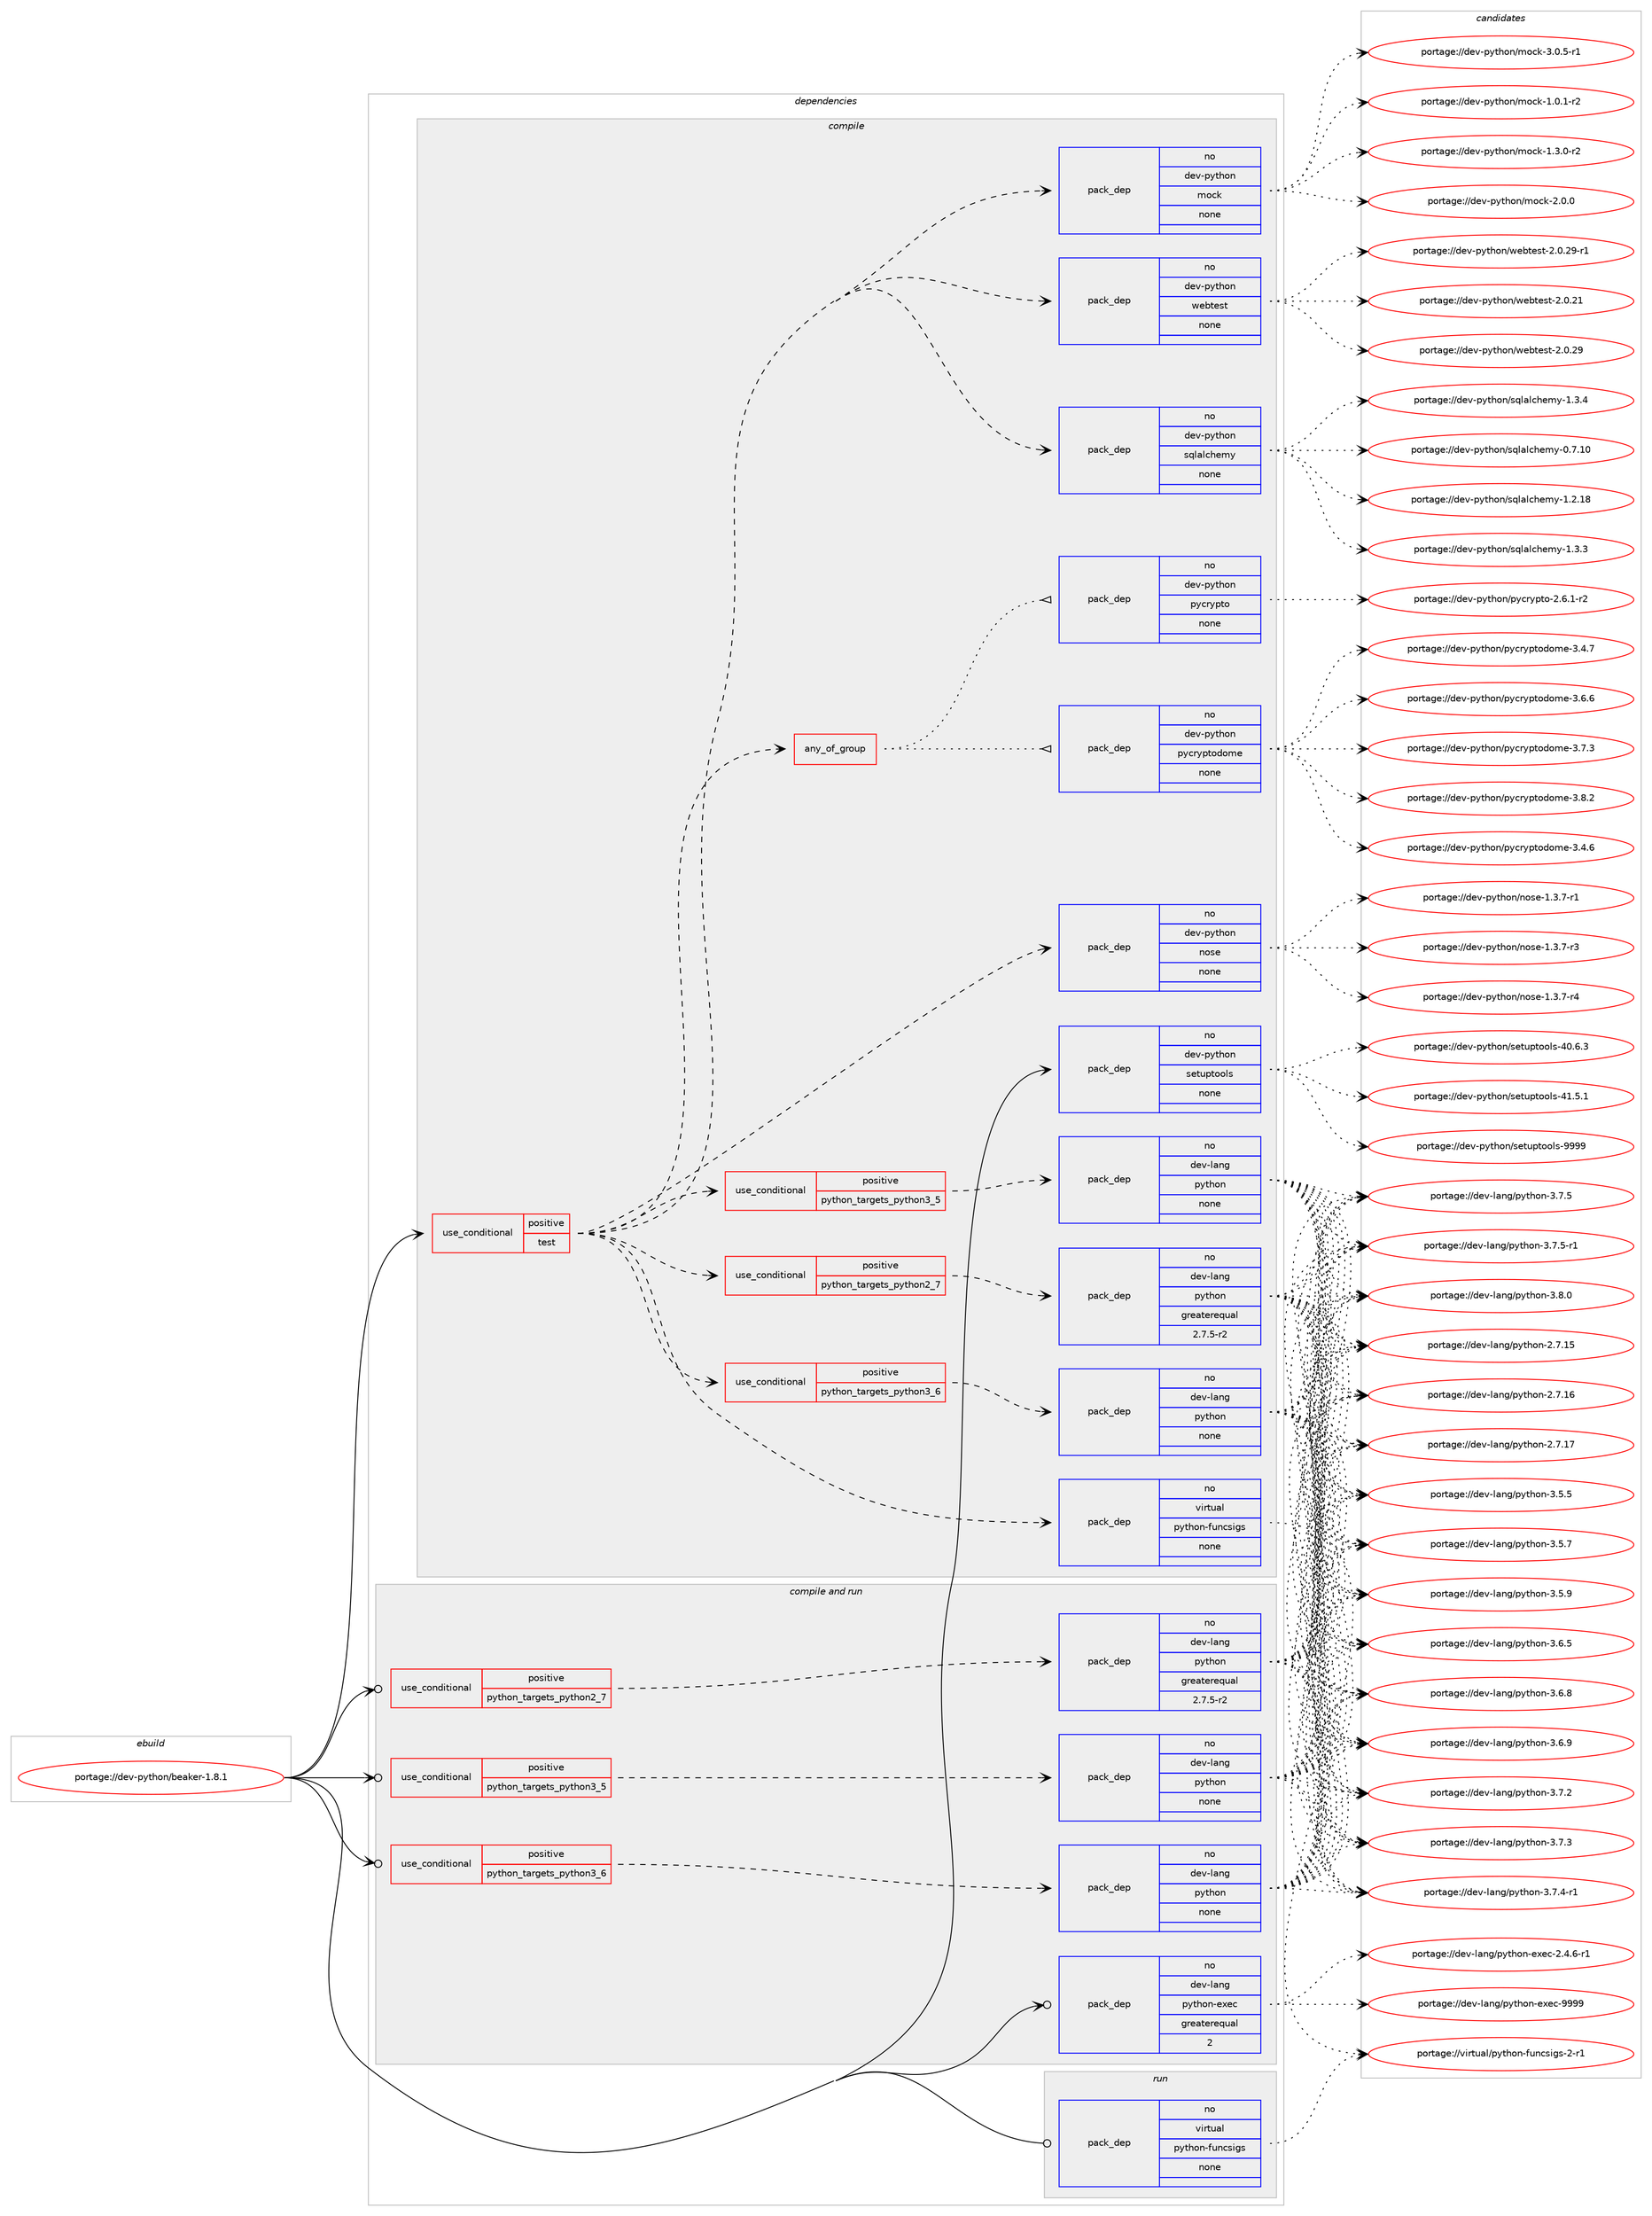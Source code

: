 digraph prolog {

# *************
# Graph options
# *************

newrank=true;
concentrate=true;
compound=true;
graph [rankdir=LR,fontname=Helvetica,fontsize=10,ranksep=1.5];#, ranksep=2.5, nodesep=0.2];
edge  [arrowhead=vee];
node  [fontname=Helvetica,fontsize=10];

# **********
# The ebuild
# **********

subgraph cluster_leftcol {
color=gray;
rank=same;
label=<<i>ebuild</i>>;
id [label="portage://dev-python/beaker-1.8.1", color=red, width=4, href="../dev-python/beaker-1.8.1.svg"];
}

# ****************
# The dependencies
# ****************

subgraph cluster_midcol {
color=gray;
label=<<i>dependencies</i>>;
subgraph cluster_compile {
fillcolor="#eeeeee";
style=filled;
label=<<i>compile</i>>;
subgraph cond26122 {
dependency131548 [label=<<TABLE BORDER="0" CELLBORDER="1" CELLSPACING="0" CELLPADDING="4"><TR><TD ROWSPAN="3" CELLPADDING="10">use_conditional</TD></TR><TR><TD>positive</TD></TR><TR><TD>test</TD></TR></TABLE>>, shape=none, color=red];
subgraph pack102123 {
dependency131549 [label=<<TABLE BORDER="0" CELLBORDER="1" CELLSPACING="0" CELLPADDING="4" WIDTH="220"><TR><TD ROWSPAN="6" CELLPADDING="30">pack_dep</TD></TR><TR><TD WIDTH="110">no</TD></TR><TR><TD>virtual</TD></TR><TR><TD>python-funcsigs</TD></TR><TR><TD>none</TD></TR><TR><TD></TD></TR></TABLE>>, shape=none, color=blue];
}
dependency131548:e -> dependency131549:w [weight=20,style="dashed",arrowhead="vee"];
subgraph cond26123 {
dependency131550 [label=<<TABLE BORDER="0" CELLBORDER="1" CELLSPACING="0" CELLPADDING="4"><TR><TD ROWSPAN="3" CELLPADDING="10">use_conditional</TD></TR><TR><TD>positive</TD></TR><TR><TD>python_targets_python2_7</TD></TR></TABLE>>, shape=none, color=red];
subgraph pack102124 {
dependency131551 [label=<<TABLE BORDER="0" CELLBORDER="1" CELLSPACING="0" CELLPADDING="4" WIDTH="220"><TR><TD ROWSPAN="6" CELLPADDING="30">pack_dep</TD></TR><TR><TD WIDTH="110">no</TD></TR><TR><TD>dev-lang</TD></TR><TR><TD>python</TD></TR><TR><TD>greaterequal</TD></TR><TR><TD>2.7.5-r2</TD></TR></TABLE>>, shape=none, color=blue];
}
dependency131550:e -> dependency131551:w [weight=20,style="dashed",arrowhead="vee"];
}
dependency131548:e -> dependency131550:w [weight=20,style="dashed",arrowhead="vee"];
subgraph cond26124 {
dependency131552 [label=<<TABLE BORDER="0" CELLBORDER="1" CELLSPACING="0" CELLPADDING="4"><TR><TD ROWSPAN="3" CELLPADDING="10">use_conditional</TD></TR><TR><TD>positive</TD></TR><TR><TD>python_targets_python3_5</TD></TR></TABLE>>, shape=none, color=red];
subgraph pack102125 {
dependency131553 [label=<<TABLE BORDER="0" CELLBORDER="1" CELLSPACING="0" CELLPADDING="4" WIDTH="220"><TR><TD ROWSPAN="6" CELLPADDING="30">pack_dep</TD></TR><TR><TD WIDTH="110">no</TD></TR><TR><TD>dev-lang</TD></TR><TR><TD>python</TD></TR><TR><TD>none</TD></TR><TR><TD></TD></TR></TABLE>>, shape=none, color=blue];
}
dependency131552:e -> dependency131553:w [weight=20,style="dashed",arrowhead="vee"];
}
dependency131548:e -> dependency131552:w [weight=20,style="dashed",arrowhead="vee"];
subgraph cond26125 {
dependency131554 [label=<<TABLE BORDER="0" CELLBORDER="1" CELLSPACING="0" CELLPADDING="4"><TR><TD ROWSPAN="3" CELLPADDING="10">use_conditional</TD></TR><TR><TD>positive</TD></TR><TR><TD>python_targets_python3_6</TD></TR></TABLE>>, shape=none, color=red];
subgraph pack102126 {
dependency131555 [label=<<TABLE BORDER="0" CELLBORDER="1" CELLSPACING="0" CELLPADDING="4" WIDTH="220"><TR><TD ROWSPAN="6" CELLPADDING="30">pack_dep</TD></TR><TR><TD WIDTH="110">no</TD></TR><TR><TD>dev-lang</TD></TR><TR><TD>python</TD></TR><TR><TD>none</TD></TR><TR><TD></TD></TR></TABLE>>, shape=none, color=blue];
}
dependency131554:e -> dependency131555:w [weight=20,style="dashed",arrowhead="vee"];
}
dependency131548:e -> dependency131554:w [weight=20,style="dashed",arrowhead="vee"];
subgraph pack102127 {
dependency131556 [label=<<TABLE BORDER="0" CELLBORDER="1" CELLSPACING="0" CELLPADDING="4" WIDTH="220"><TR><TD ROWSPAN="6" CELLPADDING="30">pack_dep</TD></TR><TR><TD WIDTH="110">no</TD></TR><TR><TD>dev-python</TD></TR><TR><TD>mock</TD></TR><TR><TD>none</TD></TR><TR><TD></TD></TR></TABLE>>, shape=none, color=blue];
}
dependency131548:e -> dependency131556:w [weight=20,style="dashed",arrowhead="vee"];
subgraph pack102128 {
dependency131557 [label=<<TABLE BORDER="0" CELLBORDER="1" CELLSPACING="0" CELLPADDING="4" WIDTH="220"><TR><TD ROWSPAN="6" CELLPADDING="30">pack_dep</TD></TR><TR><TD WIDTH="110">no</TD></TR><TR><TD>dev-python</TD></TR><TR><TD>nose</TD></TR><TR><TD>none</TD></TR><TR><TD></TD></TR></TABLE>>, shape=none, color=blue];
}
dependency131548:e -> dependency131557:w [weight=20,style="dashed",arrowhead="vee"];
subgraph any3238 {
dependency131558 [label=<<TABLE BORDER="0" CELLBORDER="1" CELLSPACING="0" CELLPADDING="4"><TR><TD CELLPADDING="10">any_of_group</TD></TR></TABLE>>, shape=none, color=red];subgraph pack102129 {
dependency131559 [label=<<TABLE BORDER="0" CELLBORDER="1" CELLSPACING="0" CELLPADDING="4" WIDTH="220"><TR><TD ROWSPAN="6" CELLPADDING="30">pack_dep</TD></TR><TR><TD WIDTH="110">no</TD></TR><TR><TD>dev-python</TD></TR><TR><TD>pycryptodome</TD></TR><TR><TD>none</TD></TR><TR><TD></TD></TR></TABLE>>, shape=none, color=blue];
}
dependency131558:e -> dependency131559:w [weight=20,style="dotted",arrowhead="oinv"];
subgraph pack102130 {
dependency131560 [label=<<TABLE BORDER="0" CELLBORDER="1" CELLSPACING="0" CELLPADDING="4" WIDTH="220"><TR><TD ROWSPAN="6" CELLPADDING="30">pack_dep</TD></TR><TR><TD WIDTH="110">no</TD></TR><TR><TD>dev-python</TD></TR><TR><TD>pycrypto</TD></TR><TR><TD>none</TD></TR><TR><TD></TD></TR></TABLE>>, shape=none, color=blue];
}
dependency131558:e -> dependency131560:w [weight=20,style="dotted",arrowhead="oinv"];
}
dependency131548:e -> dependency131558:w [weight=20,style="dashed",arrowhead="vee"];
subgraph pack102131 {
dependency131561 [label=<<TABLE BORDER="0" CELLBORDER="1" CELLSPACING="0" CELLPADDING="4" WIDTH="220"><TR><TD ROWSPAN="6" CELLPADDING="30">pack_dep</TD></TR><TR><TD WIDTH="110">no</TD></TR><TR><TD>dev-python</TD></TR><TR><TD>sqlalchemy</TD></TR><TR><TD>none</TD></TR><TR><TD></TD></TR></TABLE>>, shape=none, color=blue];
}
dependency131548:e -> dependency131561:w [weight=20,style="dashed",arrowhead="vee"];
subgraph pack102132 {
dependency131562 [label=<<TABLE BORDER="0" CELLBORDER="1" CELLSPACING="0" CELLPADDING="4" WIDTH="220"><TR><TD ROWSPAN="6" CELLPADDING="30">pack_dep</TD></TR><TR><TD WIDTH="110">no</TD></TR><TR><TD>dev-python</TD></TR><TR><TD>webtest</TD></TR><TR><TD>none</TD></TR><TR><TD></TD></TR></TABLE>>, shape=none, color=blue];
}
dependency131548:e -> dependency131562:w [weight=20,style="dashed",arrowhead="vee"];
}
id:e -> dependency131548:w [weight=20,style="solid",arrowhead="vee"];
subgraph pack102133 {
dependency131563 [label=<<TABLE BORDER="0" CELLBORDER="1" CELLSPACING="0" CELLPADDING="4" WIDTH="220"><TR><TD ROWSPAN="6" CELLPADDING="30">pack_dep</TD></TR><TR><TD WIDTH="110">no</TD></TR><TR><TD>dev-python</TD></TR><TR><TD>setuptools</TD></TR><TR><TD>none</TD></TR><TR><TD></TD></TR></TABLE>>, shape=none, color=blue];
}
id:e -> dependency131563:w [weight=20,style="solid",arrowhead="vee"];
}
subgraph cluster_compileandrun {
fillcolor="#eeeeee";
style=filled;
label=<<i>compile and run</i>>;
subgraph cond26126 {
dependency131564 [label=<<TABLE BORDER="0" CELLBORDER="1" CELLSPACING="0" CELLPADDING="4"><TR><TD ROWSPAN="3" CELLPADDING="10">use_conditional</TD></TR><TR><TD>positive</TD></TR><TR><TD>python_targets_python2_7</TD></TR></TABLE>>, shape=none, color=red];
subgraph pack102134 {
dependency131565 [label=<<TABLE BORDER="0" CELLBORDER="1" CELLSPACING="0" CELLPADDING="4" WIDTH="220"><TR><TD ROWSPAN="6" CELLPADDING="30">pack_dep</TD></TR><TR><TD WIDTH="110">no</TD></TR><TR><TD>dev-lang</TD></TR><TR><TD>python</TD></TR><TR><TD>greaterequal</TD></TR><TR><TD>2.7.5-r2</TD></TR></TABLE>>, shape=none, color=blue];
}
dependency131564:e -> dependency131565:w [weight=20,style="dashed",arrowhead="vee"];
}
id:e -> dependency131564:w [weight=20,style="solid",arrowhead="odotvee"];
subgraph cond26127 {
dependency131566 [label=<<TABLE BORDER="0" CELLBORDER="1" CELLSPACING="0" CELLPADDING="4"><TR><TD ROWSPAN="3" CELLPADDING="10">use_conditional</TD></TR><TR><TD>positive</TD></TR><TR><TD>python_targets_python3_5</TD></TR></TABLE>>, shape=none, color=red];
subgraph pack102135 {
dependency131567 [label=<<TABLE BORDER="0" CELLBORDER="1" CELLSPACING="0" CELLPADDING="4" WIDTH="220"><TR><TD ROWSPAN="6" CELLPADDING="30">pack_dep</TD></TR><TR><TD WIDTH="110">no</TD></TR><TR><TD>dev-lang</TD></TR><TR><TD>python</TD></TR><TR><TD>none</TD></TR><TR><TD></TD></TR></TABLE>>, shape=none, color=blue];
}
dependency131566:e -> dependency131567:w [weight=20,style="dashed",arrowhead="vee"];
}
id:e -> dependency131566:w [weight=20,style="solid",arrowhead="odotvee"];
subgraph cond26128 {
dependency131568 [label=<<TABLE BORDER="0" CELLBORDER="1" CELLSPACING="0" CELLPADDING="4"><TR><TD ROWSPAN="3" CELLPADDING="10">use_conditional</TD></TR><TR><TD>positive</TD></TR><TR><TD>python_targets_python3_6</TD></TR></TABLE>>, shape=none, color=red];
subgraph pack102136 {
dependency131569 [label=<<TABLE BORDER="0" CELLBORDER="1" CELLSPACING="0" CELLPADDING="4" WIDTH="220"><TR><TD ROWSPAN="6" CELLPADDING="30">pack_dep</TD></TR><TR><TD WIDTH="110">no</TD></TR><TR><TD>dev-lang</TD></TR><TR><TD>python</TD></TR><TR><TD>none</TD></TR><TR><TD></TD></TR></TABLE>>, shape=none, color=blue];
}
dependency131568:e -> dependency131569:w [weight=20,style="dashed",arrowhead="vee"];
}
id:e -> dependency131568:w [weight=20,style="solid",arrowhead="odotvee"];
subgraph pack102137 {
dependency131570 [label=<<TABLE BORDER="0" CELLBORDER="1" CELLSPACING="0" CELLPADDING="4" WIDTH="220"><TR><TD ROWSPAN="6" CELLPADDING="30">pack_dep</TD></TR><TR><TD WIDTH="110">no</TD></TR><TR><TD>dev-lang</TD></TR><TR><TD>python-exec</TD></TR><TR><TD>greaterequal</TD></TR><TR><TD>2</TD></TR></TABLE>>, shape=none, color=blue];
}
id:e -> dependency131570:w [weight=20,style="solid",arrowhead="odotvee"];
}
subgraph cluster_run {
fillcolor="#eeeeee";
style=filled;
label=<<i>run</i>>;
subgraph pack102138 {
dependency131571 [label=<<TABLE BORDER="0" CELLBORDER="1" CELLSPACING="0" CELLPADDING="4" WIDTH="220"><TR><TD ROWSPAN="6" CELLPADDING="30">pack_dep</TD></TR><TR><TD WIDTH="110">no</TD></TR><TR><TD>virtual</TD></TR><TR><TD>python-funcsigs</TD></TR><TR><TD>none</TD></TR><TR><TD></TD></TR></TABLE>>, shape=none, color=blue];
}
id:e -> dependency131571:w [weight=20,style="solid",arrowhead="odot"];
}
}

# **************
# The candidates
# **************

subgraph cluster_choices {
rank=same;
color=gray;
label=<<i>candidates</i>>;

subgraph choice102123 {
color=black;
nodesep=1;
choiceportage1181051141161179710847112121116104111110451021171109911510510311545504511449 [label="portage://virtual/python-funcsigs-2-r1", color=red, width=4,href="../virtual/python-funcsigs-2-r1.svg"];
dependency131549:e -> choiceportage1181051141161179710847112121116104111110451021171109911510510311545504511449:w [style=dotted,weight="100"];
}
subgraph choice102124 {
color=black;
nodesep=1;
choiceportage10010111845108971101034711212111610411111045504655464953 [label="portage://dev-lang/python-2.7.15", color=red, width=4,href="../dev-lang/python-2.7.15.svg"];
choiceportage10010111845108971101034711212111610411111045504655464954 [label="portage://dev-lang/python-2.7.16", color=red, width=4,href="../dev-lang/python-2.7.16.svg"];
choiceportage10010111845108971101034711212111610411111045504655464955 [label="portage://dev-lang/python-2.7.17", color=red, width=4,href="../dev-lang/python-2.7.17.svg"];
choiceportage100101118451089711010347112121116104111110455146534653 [label="portage://dev-lang/python-3.5.5", color=red, width=4,href="../dev-lang/python-3.5.5.svg"];
choiceportage100101118451089711010347112121116104111110455146534655 [label="portage://dev-lang/python-3.5.7", color=red, width=4,href="../dev-lang/python-3.5.7.svg"];
choiceportage100101118451089711010347112121116104111110455146534657 [label="portage://dev-lang/python-3.5.9", color=red, width=4,href="../dev-lang/python-3.5.9.svg"];
choiceportage100101118451089711010347112121116104111110455146544653 [label="portage://dev-lang/python-3.6.5", color=red, width=4,href="../dev-lang/python-3.6.5.svg"];
choiceportage100101118451089711010347112121116104111110455146544656 [label="portage://dev-lang/python-3.6.8", color=red, width=4,href="../dev-lang/python-3.6.8.svg"];
choiceportage100101118451089711010347112121116104111110455146544657 [label="portage://dev-lang/python-3.6.9", color=red, width=4,href="../dev-lang/python-3.6.9.svg"];
choiceportage100101118451089711010347112121116104111110455146554650 [label="portage://dev-lang/python-3.7.2", color=red, width=4,href="../dev-lang/python-3.7.2.svg"];
choiceportage100101118451089711010347112121116104111110455146554651 [label="portage://dev-lang/python-3.7.3", color=red, width=4,href="../dev-lang/python-3.7.3.svg"];
choiceportage1001011184510897110103471121211161041111104551465546524511449 [label="portage://dev-lang/python-3.7.4-r1", color=red, width=4,href="../dev-lang/python-3.7.4-r1.svg"];
choiceportage100101118451089711010347112121116104111110455146554653 [label="portage://dev-lang/python-3.7.5", color=red, width=4,href="../dev-lang/python-3.7.5.svg"];
choiceportage1001011184510897110103471121211161041111104551465546534511449 [label="portage://dev-lang/python-3.7.5-r1", color=red, width=4,href="../dev-lang/python-3.7.5-r1.svg"];
choiceportage100101118451089711010347112121116104111110455146564648 [label="portage://dev-lang/python-3.8.0", color=red, width=4,href="../dev-lang/python-3.8.0.svg"];
dependency131551:e -> choiceportage10010111845108971101034711212111610411111045504655464953:w [style=dotted,weight="100"];
dependency131551:e -> choiceportage10010111845108971101034711212111610411111045504655464954:w [style=dotted,weight="100"];
dependency131551:e -> choiceportage10010111845108971101034711212111610411111045504655464955:w [style=dotted,weight="100"];
dependency131551:e -> choiceportage100101118451089711010347112121116104111110455146534653:w [style=dotted,weight="100"];
dependency131551:e -> choiceportage100101118451089711010347112121116104111110455146534655:w [style=dotted,weight="100"];
dependency131551:e -> choiceportage100101118451089711010347112121116104111110455146534657:w [style=dotted,weight="100"];
dependency131551:e -> choiceportage100101118451089711010347112121116104111110455146544653:w [style=dotted,weight="100"];
dependency131551:e -> choiceportage100101118451089711010347112121116104111110455146544656:w [style=dotted,weight="100"];
dependency131551:e -> choiceportage100101118451089711010347112121116104111110455146544657:w [style=dotted,weight="100"];
dependency131551:e -> choiceportage100101118451089711010347112121116104111110455146554650:w [style=dotted,weight="100"];
dependency131551:e -> choiceportage100101118451089711010347112121116104111110455146554651:w [style=dotted,weight="100"];
dependency131551:e -> choiceportage1001011184510897110103471121211161041111104551465546524511449:w [style=dotted,weight="100"];
dependency131551:e -> choiceportage100101118451089711010347112121116104111110455146554653:w [style=dotted,weight="100"];
dependency131551:e -> choiceportage1001011184510897110103471121211161041111104551465546534511449:w [style=dotted,weight="100"];
dependency131551:e -> choiceportage100101118451089711010347112121116104111110455146564648:w [style=dotted,weight="100"];
}
subgraph choice102125 {
color=black;
nodesep=1;
choiceportage10010111845108971101034711212111610411111045504655464953 [label="portage://dev-lang/python-2.7.15", color=red, width=4,href="../dev-lang/python-2.7.15.svg"];
choiceportage10010111845108971101034711212111610411111045504655464954 [label="portage://dev-lang/python-2.7.16", color=red, width=4,href="../dev-lang/python-2.7.16.svg"];
choiceportage10010111845108971101034711212111610411111045504655464955 [label="portage://dev-lang/python-2.7.17", color=red, width=4,href="../dev-lang/python-2.7.17.svg"];
choiceportage100101118451089711010347112121116104111110455146534653 [label="portage://dev-lang/python-3.5.5", color=red, width=4,href="../dev-lang/python-3.5.5.svg"];
choiceportage100101118451089711010347112121116104111110455146534655 [label="portage://dev-lang/python-3.5.7", color=red, width=4,href="../dev-lang/python-3.5.7.svg"];
choiceportage100101118451089711010347112121116104111110455146534657 [label="portage://dev-lang/python-3.5.9", color=red, width=4,href="../dev-lang/python-3.5.9.svg"];
choiceportage100101118451089711010347112121116104111110455146544653 [label="portage://dev-lang/python-3.6.5", color=red, width=4,href="../dev-lang/python-3.6.5.svg"];
choiceportage100101118451089711010347112121116104111110455146544656 [label="portage://dev-lang/python-3.6.8", color=red, width=4,href="../dev-lang/python-3.6.8.svg"];
choiceportage100101118451089711010347112121116104111110455146544657 [label="portage://dev-lang/python-3.6.9", color=red, width=4,href="../dev-lang/python-3.6.9.svg"];
choiceportage100101118451089711010347112121116104111110455146554650 [label="portage://dev-lang/python-3.7.2", color=red, width=4,href="../dev-lang/python-3.7.2.svg"];
choiceportage100101118451089711010347112121116104111110455146554651 [label="portage://dev-lang/python-3.7.3", color=red, width=4,href="../dev-lang/python-3.7.3.svg"];
choiceportage1001011184510897110103471121211161041111104551465546524511449 [label="portage://dev-lang/python-3.7.4-r1", color=red, width=4,href="../dev-lang/python-3.7.4-r1.svg"];
choiceportage100101118451089711010347112121116104111110455146554653 [label="portage://dev-lang/python-3.7.5", color=red, width=4,href="../dev-lang/python-3.7.5.svg"];
choiceportage1001011184510897110103471121211161041111104551465546534511449 [label="portage://dev-lang/python-3.7.5-r1", color=red, width=4,href="../dev-lang/python-3.7.5-r1.svg"];
choiceportage100101118451089711010347112121116104111110455146564648 [label="portage://dev-lang/python-3.8.0", color=red, width=4,href="../dev-lang/python-3.8.0.svg"];
dependency131553:e -> choiceportage10010111845108971101034711212111610411111045504655464953:w [style=dotted,weight="100"];
dependency131553:e -> choiceportage10010111845108971101034711212111610411111045504655464954:w [style=dotted,weight="100"];
dependency131553:e -> choiceportage10010111845108971101034711212111610411111045504655464955:w [style=dotted,weight="100"];
dependency131553:e -> choiceportage100101118451089711010347112121116104111110455146534653:w [style=dotted,weight="100"];
dependency131553:e -> choiceportage100101118451089711010347112121116104111110455146534655:w [style=dotted,weight="100"];
dependency131553:e -> choiceportage100101118451089711010347112121116104111110455146534657:w [style=dotted,weight="100"];
dependency131553:e -> choiceportage100101118451089711010347112121116104111110455146544653:w [style=dotted,weight="100"];
dependency131553:e -> choiceportage100101118451089711010347112121116104111110455146544656:w [style=dotted,weight="100"];
dependency131553:e -> choiceportage100101118451089711010347112121116104111110455146544657:w [style=dotted,weight="100"];
dependency131553:e -> choiceportage100101118451089711010347112121116104111110455146554650:w [style=dotted,weight="100"];
dependency131553:e -> choiceportage100101118451089711010347112121116104111110455146554651:w [style=dotted,weight="100"];
dependency131553:e -> choiceportage1001011184510897110103471121211161041111104551465546524511449:w [style=dotted,weight="100"];
dependency131553:e -> choiceportage100101118451089711010347112121116104111110455146554653:w [style=dotted,weight="100"];
dependency131553:e -> choiceportage1001011184510897110103471121211161041111104551465546534511449:w [style=dotted,weight="100"];
dependency131553:e -> choiceportage100101118451089711010347112121116104111110455146564648:w [style=dotted,weight="100"];
}
subgraph choice102126 {
color=black;
nodesep=1;
choiceportage10010111845108971101034711212111610411111045504655464953 [label="portage://dev-lang/python-2.7.15", color=red, width=4,href="../dev-lang/python-2.7.15.svg"];
choiceportage10010111845108971101034711212111610411111045504655464954 [label="portage://dev-lang/python-2.7.16", color=red, width=4,href="../dev-lang/python-2.7.16.svg"];
choiceportage10010111845108971101034711212111610411111045504655464955 [label="portage://dev-lang/python-2.7.17", color=red, width=4,href="../dev-lang/python-2.7.17.svg"];
choiceportage100101118451089711010347112121116104111110455146534653 [label="portage://dev-lang/python-3.5.5", color=red, width=4,href="../dev-lang/python-3.5.5.svg"];
choiceportage100101118451089711010347112121116104111110455146534655 [label="portage://dev-lang/python-3.5.7", color=red, width=4,href="../dev-lang/python-3.5.7.svg"];
choiceportage100101118451089711010347112121116104111110455146534657 [label="portage://dev-lang/python-3.5.9", color=red, width=4,href="../dev-lang/python-3.5.9.svg"];
choiceportage100101118451089711010347112121116104111110455146544653 [label="portage://dev-lang/python-3.6.5", color=red, width=4,href="../dev-lang/python-3.6.5.svg"];
choiceportage100101118451089711010347112121116104111110455146544656 [label="portage://dev-lang/python-3.6.8", color=red, width=4,href="../dev-lang/python-3.6.8.svg"];
choiceportage100101118451089711010347112121116104111110455146544657 [label="portage://dev-lang/python-3.6.9", color=red, width=4,href="../dev-lang/python-3.6.9.svg"];
choiceportage100101118451089711010347112121116104111110455146554650 [label="portage://dev-lang/python-3.7.2", color=red, width=4,href="../dev-lang/python-3.7.2.svg"];
choiceportage100101118451089711010347112121116104111110455146554651 [label="portage://dev-lang/python-3.7.3", color=red, width=4,href="../dev-lang/python-3.7.3.svg"];
choiceportage1001011184510897110103471121211161041111104551465546524511449 [label="portage://dev-lang/python-3.7.4-r1", color=red, width=4,href="../dev-lang/python-3.7.4-r1.svg"];
choiceportage100101118451089711010347112121116104111110455146554653 [label="portage://dev-lang/python-3.7.5", color=red, width=4,href="../dev-lang/python-3.7.5.svg"];
choiceportage1001011184510897110103471121211161041111104551465546534511449 [label="portage://dev-lang/python-3.7.5-r1", color=red, width=4,href="../dev-lang/python-3.7.5-r1.svg"];
choiceportage100101118451089711010347112121116104111110455146564648 [label="portage://dev-lang/python-3.8.0", color=red, width=4,href="../dev-lang/python-3.8.0.svg"];
dependency131555:e -> choiceportage10010111845108971101034711212111610411111045504655464953:w [style=dotted,weight="100"];
dependency131555:e -> choiceportage10010111845108971101034711212111610411111045504655464954:w [style=dotted,weight="100"];
dependency131555:e -> choiceportage10010111845108971101034711212111610411111045504655464955:w [style=dotted,weight="100"];
dependency131555:e -> choiceportage100101118451089711010347112121116104111110455146534653:w [style=dotted,weight="100"];
dependency131555:e -> choiceportage100101118451089711010347112121116104111110455146534655:w [style=dotted,weight="100"];
dependency131555:e -> choiceportage100101118451089711010347112121116104111110455146534657:w [style=dotted,weight="100"];
dependency131555:e -> choiceportage100101118451089711010347112121116104111110455146544653:w [style=dotted,weight="100"];
dependency131555:e -> choiceportage100101118451089711010347112121116104111110455146544656:w [style=dotted,weight="100"];
dependency131555:e -> choiceportage100101118451089711010347112121116104111110455146544657:w [style=dotted,weight="100"];
dependency131555:e -> choiceportage100101118451089711010347112121116104111110455146554650:w [style=dotted,weight="100"];
dependency131555:e -> choiceportage100101118451089711010347112121116104111110455146554651:w [style=dotted,weight="100"];
dependency131555:e -> choiceportage1001011184510897110103471121211161041111104551465546524511449:w [style=dotted,weight="100"];
dependency131555:e -> choiceportage100101118451089711010347112121116104111110455146554653:w [style=dotted,weight="100"];
dependency131555:e -> choiceportage1001011184510897110103471121211161041111104551465546534511449:w [style=dotted,weight="100"];
dependency131555:e -> choiceportage100101118451089711010347112121116104111110455146564648:w [style=dotted,weight="100"];
}
subgraph choice102127 {
color=black;
nodesep=1;
choiceportage1001011184511212111610411111047109111991074549464846494511450 [label="portage://dev-python/mock-1.0.1-r2", color=red, width=4,href="../dev-python/mock-1.0.1-r2.svg"];
choiceportage1001011184511212111610411111047109111991074549465146484511450 [label="portage://dev-python/mock-1.3.0-r2", color=red, width=4,href="../dev-python/mock-1.3.0-r2.svg"];
choiceportage100101118451121211161041111104710911199107455046484648 [label="portage://dev-python/mock-2.0.0", color=red, width=4,href="../dev-python/mock-2.0.0.svg"];
choiceportage1001011184511212111610411111047109111991074551464846534511449 [label="portage://dev-python/mock-3.0.5-r1", color=red, width=4,href="../dev-python/mock-3.0.5-r1.svg"];
dependency131556:e -> choiceportage1001011184511212111610411111047109111991074549464846494511450:w [style=dotted,weight="100"];
dependency131556:e -> choiceportage1001011184511212111610411111047109111991074549465146484511450:w [style=dotted,weight="100"];
dependency131556:e -> choiceportage100101118451121211161041111104710911199107455046484648:w [style=dotted,weight="100"];
dependency131556:e -> choiceportage1001011184511212111610411111047109111991074551464846534511449:w [style=dotted,weight="100"];
}
subgraph choice102128 {
color=black;
nodesep=1;
choiceportage10010111845112121116104111110471101111151014549465146554511449 [label="portage://dev-python/nose-1.3.7-r1", color=red, width=4,href="../dev-python/nose-1.3.7-r1.svg"];
choiceportage10010111845112121116104111110471101111151014549465146554511451 [label="portage://dev-python/nose-1.3.7-r3", color=red, width=4,href="../dev-python/nose-1.3.7-r3.svg"];
choiceportage10010111845112121116104111110471101111151014549465146554511452 [label="portage://dev-python/nose-1.3.7-r4", color=red, width=4,href="../dev-python/nose-1.3.7-r4.svg"];
dependency131557:e -> choiceportage10010111845112121116104111110471101111151014549465146554511449:w [style=dotted,weight="100"];
dependency131557:e -> choiceportage10010111845112121116104111110471101111151014549465146554511451:w [style=dotted,weight="100"];
dependency131557:e -> choiceportage10010111845112121116104111110471101111151014549465146554511452:w [style=dotted,weight="100"];
}
subgraph choice102129 {
color=black;
nodesep=1;
choiceportage100101118451121211161041111104711212199114121112116111100111109101455146524654 [label="portage://dev-python/pycryptodome-3.4.6", color=red, width=4,href="../dev-python/pycryptodome-3.4.6.svg"];
choiceportage100101118451121211161041111104711212199114121112116111100111109101455146524655 [label="portage://dev-python/pycryptodome-3.4.7", color=red, width=4,href="../dev-python/pycryptodome-3.4.7.svg"];
choiceportage100101118451121211161041111104711212199114121112116111100111109101455146544654 [label="portage://dev-python/pycryptodome-3.6.6", color=red, width=4,href="../dev-python/pycryptodome-3.6.6.svg"];
choiceportage100101118451121211161041111104711212199114121112116111100111109101455146554651 [label="portage://dev-python/pycryptodome-3.7.3", color=red, width=4,href="../dev-python/pycryptodome-3.7.3.svg"];
choiceportage100101118451121211161041111104711212199114121112116111100111109101455146564650 [label="portage://dev-python/pycryptodome-3.8.2", color=red, width=4,href="../dev-python/pycryptodome-3.8.2.svg"];
dependency131559:e -> choiceportage100101118451121211161041111104711212199114121112116111100111109101455146524654:w [style=dotted,weight="100"];
dependency131559:e -> choiceportage100101118451121211161041111104711212199114121112116111100111109101455146524655:w [style=dotted,weight="100"];
dependency131559:e -> choiceportage100101118451121211161041111104711212199114121112116111100111109101455146544654:w [style=dotted,weight="100"];
dependency131559:e -> choiceportage100101118451121211161041111104711212199114121112116111100111109101455146554651:w [style=dotted,weight="100"];
dependency131559:e -> choiceportage100101118451121211161041111104711212199114121112116111100111109101455146564650:w [style=dotted,weight="100"];
}
subgraph choice102130 {
color=black;
nodesep=1;
choiceportage1001011184511212111610411111047112121991141211121161114550465446494511450 [label="portage://dev-python/pycrypto-2.6.1-r2", color=red, width=4,href="../dev-python/pycrypto-2.6.1-r2.svg"];
dependency131560:e -> choiceportage1001011184511212111610411111047112121991141211121161114550465446494511450:w [style=dotted,weight="100"];
}
subgraph choice102131 {
color=black;
nodesep=1;
choiceportage1001011184511212111610411111047115113108971089910410110912145484655464948 [label="portage://dev-python/sqlalchemy-0.7.10", color=red, width=4,href="../dev-python/sqlalchemy-0.7.10.svg"];
choiceportage1001011184511212111610411111047115113108971089910410110912145494650464956 [label="portage://dev-python/sqlalchemy-1.2.18", color=red, width=4,href="../dev-python/sqlalchemy-1.2.18.svg"];
choiceportage10010111845112121116104111110471151131089710899104101109121454946514651 [label="portage://dev-python/sqlalchemy-1.3.3", color=red, width=4,href="../dev-python/sqlalchemy-1.3.3.svg"];
choiceportage10010111845112121116104111110471151131089710899104101109121454946514652 [label="portage://dev-python/sqlalchemy-1.3.4", color=red, width=4,href="../dev-python/sqlalchemy-1.3.4.svg"];
dependency131561:e -> choiceportage1001011184511212111610411111047115113108971089910410110912145484655464948:w [style=dotted,weight="100"];
dependency131561:e -> choiceportage1001011184511212111610411111047115113108971089910410110912145494650464956:w [style=dotted,weight="100"];
dependency131561:e -> choiceportage10010111845112121116104111110471151131089710899104101109121454946514651:w [style=dotted,weight="100"];
dependency131561:e -> choiceportage10010111845112121116104111110471151131089710899104101109121454946514652:w [style=dotted,weight="100"];
}
subgraph choice102132 {
color=black;
nodesep=1;
choiceportage10010111845112121116104111110471191019811610111511645504648465049 [label="portage://dev-python/webtest-2.0.21", color=red, width=4,href="../dev-python/webtest-2.0.21.svg"];
choiceportage10010111845112121116104111110471191019811610111511645504648465057 [label="portage://dev-python/webtest-2.0.29", color=red, width=4,href="../dev-python/webtest-2.0.29.svg"];
choiceportage100101118451121211161041111104711910198116101115116455046484650574511449 [label="portage://dev-python/webtest-2.0.29-r1", color=red, width=4,href="../dev-python/webtest-2.0.29-r1.svg"];
dependency131562:e -> choiceportage10010111845112121116104111110471191019811610111511645504648465049:w [style=dotted,weight="100"];
dependency131562:e -> choiceportage10010111845112121116104111110471191019811610111511645504648465057:w [style=dotted,weight="100"];
dependency131562:e -> choiceportage100101118451121211161041111104711910198116101115116455046484650574511449:w [style=dotted,weight="100"];
}
subgraph choice102133 {
color=black;
nodesep=1;
choiceportage100101118451121211161041111104711510111611711211611111110811545524846544651 [label="portage://dev-python/setuptools-40.6.3", color=red, width=4,href="../dev-python/setuptools-40.6.3.svg"];
choiceportage100101118451121211161041111104711510111611711211611111110811545524946534649 [label="portage://dev-python/setuptools-41.5.1", color=red, width=4,href="../dev-python/setuptools-41.5.1.svg"];
choiceportage10010111845112121116104111110471151011161171121161111111081154557575757 [label="portage://dev-python/setuptools-9999", color=red, width=4,href="../dev-python/setuptools-9999.svg"];
dependency131563:e -> choiceportage100101118451121211161041111104711510111611711211611111110811545524846544651:w [style=dotted,weight="100"];
dependency131563:e -> choiceportage100101118451121211161041111104711510111611711211611111110811545524946534649:w [style=dotted,weight="100"];
dependency131563:e -> choiceportage10010111845112121116104111110471151011161171121161111111081154557575757:w [style=dotted,weight="100"];
}
subgraph choice102134 {
color=black;
nodesep=1;
choiceportage10010111845108971101034711212111610411111045504655464953 [label="portage://dev-lang/python-2.7.15", color=red, width=4,href="../dev-lang/python-2.7.15.svg"];
choiceportage10010111845108971101034711212111610411111045504655464954 [label="portage://dev-lang/python-2.7.16", color=red, width=4,href="../dev-lang/python-2.7.16.svg"];
choiceportage10010111845108971101034711212111610411111045504655464955 [label="portage://dev-lang/python-2.7.17", color=red, width=4,href="../dev-lang/python-2.7.17.svg"];
choiceportage100101118451089711010347112121116104111110455146534653 [label="portage://dev-lang/python-3.5.5", color=red, width=4,href="../dev-lang/python-3.5.5.svg"];
choiceportage100101118451089711010347112121116104111110455146534655 [label="portage://dev-lang/python-3.5.7", color=red, width=4,href="../dev-lang/python-3.5.7.svg"];
choiceportage100101118451089711010347112121116104111110455146534657 [label="portage://dev-lang/python-3.5.9", color=red, width=4,href="../dev-lang/python-3.5.9.svg"];
choiceportage100101118451089711010347112121116104111110455146544653 [label="portage://dev-lang/python-3.6.5", color=red, width=4,href="../dev-lang/python-3.6.5.svg"];
choiceportage100101118451089711010347112121116104111110455146544656 [label="portage://dev-lang/python-3.6.8", color=red, width=4,href="../dev-lang/python-3.6.8.svg"];
choiceportage100101118451089711010347112121116104111110455146544657 [label="portage://dev-lang/python-3.6.9", color=red, width=4,href="../dev-lang/python-3.6.9.svg"];
choiceportage100101118451089711010347112121116104111110455146554650 [label="portage://dev-lang/python-3.7.2", color=red, width=4,href="../dev-lang/python-3.7.2.svg"];
choiceportage100101118451089711010347112121116104111110455146554651 [label="portage://dev-lang/python-3.7.3", color=red, width=4,href="../dev-lang/python-3.7.3.svg"];
choiceportage1001011184510897110103471121211161041111104551465546524511449 [label="portage://dev-lang/python-3.7.4-r1", color=red, width=4,href="../dev-lang/python-3.7.4-r1.svg"];
choiceportage100101118451089711010347112121116104111110455146554653 [label="portage://dev-lang/python-3.7.5", color=red, width=4,href="../dev-lang/python-3.7.5.svg"];
choiceportage1001011184510897110103471121211161041111104551465546534511449 [label="portage://dev-lang/python-3.7.5-r1", color=red, width=4,href="../dev-lang/python-3.7.5-r1.svg"];
choiceportage100101118451089711010347112121116104111110455146564648 [label="portage://dev-lang/python-3.8.0", color=red, width=4,href="../dev-lang/python-3.8.0.svg"];
dependency131565:e -> choiceportage10010111845108971101034711212111610411111045504655464953:w [style=dotted,weight="100"];
dependency131565:e -> choiceportage10010111845108971101034711212111610411111045504655464954:w [style=dotted,weight="100"];
dependency131565:e -> choiceportage10010111845108971101034711212111610411111045504655464955:w [style=dotted,weight="100"];
dependency131565:e -> choiceportage100101118451089711010347112121116104111110455146534653:w [style=dotted,weight="100"];
dependency131565:e -> choiceportage100101118451089711010347112121116104111110455146534655:w [style=dotted,weight="100"];
dependency131565:e -> choiceportage100101118451089711010347112121116104111110455146534657:w [style=dotted,weight="100"];
dependency131565:e -> choiceportage100101118451089711010347112121116104111110455146544653:w [style=dotted,weight="100"];
dependency131565:e -> choiceportage100101118451089711010347112121116104111110455146544656:w [style=dotted,weight="100"];
dependency131565:e -> choiceportage100101118451089711010347112121116104111110455146544657:w [style=dotted,weight="100"];
dependency131565:e -> choiceportage100101118451089711010347112121116104111110455146554650:w [style=dotted,weight="100"];
dependency131565:e -> choiceportage100101118451089711010347112121116104111110455146554651:w [style=dotted,weight="100"];
dependency131565:e -> choiceportage1001011184510897110103471121211161041111104551465546524511449:w [style=dotted,weight="100"];
dependency131565:e -> choiceportage100101118451089711010347112121116104111110455146554653:w [style=dotted,weight="100"];
dependency131565:e -> choiceportage1001011184510897110103471121211161041111104551465546534511449:w [style=dotted,weight="100"];
dependency131565:e -> choiceportage100101118451089711010347112121116104111110455146564648:w [style=dotted,weight="100"];
}
subgraph choice102135 {
color=black;
nodesep=1;
choiceportage10010111845108971101034711212111610411111045504655464953 [label="portage://dev-lang/python-2.7.15", color=red, width=4,href="../dev-lang/python-2.7.15.svg"];
choiceportage10010111845108971101034711212111610411111045504655464954 [label="portage://dev-lang/python-2.7.16", color=red, width=4,href="../dev-lang/python-2.7.16.svg"];
choiceportage10010111845108971101034711212111610411111045504655464955 [label="portage://dev-lang/python-2.7.17", color=red, width=4,href="../dev-lang/python-2.7.17.svg"];
choiceportage100101118451089711010347112121116104111110455146534653 [label="portage://dev-lang/python-3.5.5", color=red, width=4,href="../dev-lang/python-3.5.5.svg"];
choiceportage100101118451089711010347112121116104111110455146534655 [label="portage://dev-lang/python-3.5.7", color=red, width=4,href="../dev-lang/python-3.5.7.svg"];
choiceportage100101118451089711010347112121116104111110455146534657 [label="portage://dev-lang/python-3.5.9", color=red, width=4,href="../dev-lang/python-3.5.9.svg"];
choiceportage100101118451089711010347112121116104111110455146544653 [label="portage://dev-lang/python-3.6.5", color=red, width=4,href="../dev-lang/python-3.6.5.svg"];
choiceportage100101118451089711010347112121116104111110455146544656 [label="portage://dev-lang/python-3.6.8", color=red, width=4,href="../dev-lang/python-3.6.8.svg"];
choiceportage100101118451089711010347112121116104111110455146544657 [label="portage://dev-lang/python-3.6.9", color=red, width=4,href="../dev-lang/python-3.6.9.svg"];
choiceportage100101118451089711010347112121116104111110455146554650 [label="portage://dev-lang/python-3.7.2", color=red, width=4,href="../dev-lang/python-3.7.2.svg"];
choiceportage100101118451089711010347112121116104111110455146554651 [label="portage://dev-lang/python-3.7.3", color=red, width=4,href="../dev-lang/python-3.7.3.svg"];
choiceportage1001011184510897110103471121211161041111104551465546524511449 [label="portage://dev-lang/python-3.7.4-r1", color=red, width=4,href="../dev-lang/python-3.7.4-r1.svg"];
choiceportage100101118451089711010347112121116104111110455146554653 [label="portage://dev-lang/python-3.7.5", color=red, width=4,href="../dev-lang/python-3.7.5.svg"];
choiceportage1001011184510897110103471121211161041111104551465546534511449 [label="portage://dev-lang/python-3.7.5-r1", color=red, width=4,href="../dev-lang/python-3.7.5-r1.svg"];
choiceportage100101118451089711010347112121116104111110455146564648 [label="portage://dev-lang/python-3.8.0", color=red, width=4,href="../dev-lang/python-3.8.0.svg"];
dependency131567:e -> choiceportage10010111845108971101034711212111610411111045504655464953:w [style=dotted,weight="100"];
dependency131567:e -> choiceportage10010111845108971101034711212111610411111045504655464954:w [style=dotted,weight="100"];
dependency131567:e -> choiceportage10010111845108971101034711212111610411111045504655464955:w [style=dotted,weight="100"];
dependency131567:e -> choiceportage100101118451089711010347112121116104111110455146534653:w [style=dotted,weight="100"];
dependency131567:e -> choiceportage100101118451089711010347112121116104111110455146534655:w [style=dotted,weight="100"];
dependency131567:e -> choiceportage100101118451089711010347112121116104111110455146534657:w [style=dotted,weight="100"];
dependency131567:e -> choiceportage100101118451089711010347112121116104111110455146544653:w [style=dotted,weight="100"];
dependency131567:e -> choiceportage100101118451089711010347112121116104111110455146544656:w [style=dotted,weight="100"];
dependency131567:e -> choiceportage100101118451089711010347112121116104111110455146544657:w [style=dotted,weight="100"];
dependency131567:e -> choiceportage100101118451089711010347112121116104111110455146554650:w [style=dotted,weight="100"];
dependency131567:e -> choiceportage100101118451089711010347112121116104111110455146554651:w [style=dotted,weight="100"];
dependency131567:e -> choiceportage1001011184510897110103471121211161041111104551465546524511449:w [style=dotted,weight="100"];
dependency131567:e -> choiceportage100101118451089711010347112121116104111110455146554653:w [style=dotted,weight="100"];
dependency131567:e -> choiceportage1001011184510897110103471121211161041111104551465546534511449:w [style=dotted,weight="100"];
dependency131567:e -> choiceportage100101118451089711010347112121116104111110455146564648:w [style=dotted,weight="100"];
}
subgraph choice102136 {
color=black;
nodesep=1;
choiceportage10010111845108971101034711212111610411111045504655464953 [label="portage://dev-lang/python-2.7.15", color=red, width=4,href="../dev-lang/python-2.7.15.svg"];
choiceportage10010111845108971101034711212111610411111045504655464954 [label="portage://dev-lang/python-2.7.16", color=red, width=4,href="../dev-lang/python-2.7.16.svg"];
choiceportage10010111845108971101034711212111610411111045504655464955 [label="portage://dev-lang/python-2.7.17", color=red, width=4,href="../dev-lang/python-2.7.17.svg"];
choiceportage100101118451089711010347112121116104111110455146534653 [label="portage://dev-lang/python-3.5.5", color=red, width=4,href="../dev-lang/python-3.5.5.svg"];
choiceportage100101118451089711010347112121116104111110455146534655 [label="portage://dev-lang/python-3.5.7", color=red, width=4,href="../dev-lang/python-3.5.7.svg"];
choiceportage100101118451089711010347112121116104111110455146534657 [label="portage://dev-lang/python-3.5.9", color=red, width=4,href="../dev-lang/python-3.5.9.svg"];
choiceportage100101118451089711010347112121116104111110455146544653 [label="portage://dev-lang/python-3.6.5", color=red, width=4,href="../dev-lang/python-3.6.5.svg"];
choiceportage100101118451089711010347112121116104111110455146544656 [label="portage://dev-lang/python-3.6.8", color=red, width=4,href="../dev-lang/python-3.6.8.svg"];
choiceportage100101118451089711010347112121116104111110455146544657 [label="portage://dev-lang/python-3.6.9", color=red, width=4,href="../dev-lang/python-3.6.9.svg"];
choiceportage100101118451089711010347112121116104111110455146554650 [label="portage://dev-lang/python-3.7.2", color=red, width=4,href="../dev-lang/python-3.7.2.svg"];
choiceportage100101118451089711010347112121116104111110455146554651 [label="portage://dev-lang/python-3.7.3", color=red, width=4,href="../dev-lang/python-3.7.3.svg"];
choiceportage1001011184510897110103471121211161041111104551465546524511449 [label="portage://dev-lang/python-3.7.4-r1", color=red, width=4,href="../dev-lang/python-3.7.4-r1.svg"];
choiceportage100101118451089711010347112121116104111110455146554653 [label="portage://dev-lang/python-3.7.5", color=red, width=4,href="../dev-lang/python-3.7.5.svg"];
choiceportage1001011184510897110103471121211161041111104551465546534511449 [label="portage://dev-lang/python-3.7.5-r1", color=red, width=4,href="../dev-lang/python-3.7.5-r1.svg"];
choiceportage100101118451089711010347112121116104111110455146564648 [label="portage://dev-lang/python-3.8.0", color=red, width=4,href="../dev-lang/python-3.8.0.svg"];
dependency131569:e -> choiceportage10010111845108971101034711212111610411111045504655464953:w [style=dotted,weight="100"];
dependency131569:e -> choiceportage10010111845108971101034711212111610411111045504655464954:w [style=dotted,weight="100"];
dependency131569:e -> choiceportage10010111845108971101034711212111610411111045504655464955:w [style=dotted,weight="100"];
dependency131569:e -> choiceportage100101118451089711010347112121116104111110455146534653:w [style=dotted,weight="100"];
dependency131569:e -> choiceportage100101118451089711010347112121116104111110455146534655:w [style=dotted,weight="100"];
dependency131569:e -> choiceportage100101118451089711010347112121116104111110455146534657:w [style=dotted,weight="100"];
dependency131569:e -> choiceportage100101118451089711010347112121116104111110455146544653:w [style=dotted,weight="100"];
dependency131569:e -> choiceportage100101118451089711010347112121116104111110455146544656:w [style=dotted,weight="100"];
dependency131569:e -> choiceportage100101118451089711010347112121116104111110455146544657:w [style=dotted,weight="100"];
dependency131569:e -> choiceportage100101118451089711010347112121116104111110455146554650:w [style=dotted,weight="100"];
dependency131569:e -> choiceportage100101118451089711010347112121116104111110455146554651:w [style=dotted,weight="100"];
dependency131569:e -> choiceportage1001011184510897110103471121211161041111104551465546524511449:w [style=dotted,weight="100"];
dependency131569:e -> choiceportage100101118451089711010347112121116104111110455146554653:w [style=dotted,weight="100"];
dependency131569:e -> choiceportage1001011184510897110103471121211161041111104551465546534511449:w [style=dotted,weight="100"];
dependency131569:e -> choiceportage100101118451089711010347112121116104111110455146564648:w [style=dotted,weight="100"];
}
subgraph choice102137 {
color=black;
nodesep=1;
choiceportage10010111845108971101034711212111610411111045101120101994550465246544511449 [label="portage://dev-lang/python-exec-2.4.6-r1", color=red, width=4,href="../dev-lang/python-exec-2.4.6-r1.svg"];
choiceportage10010111845108971101034711212111610411111045101120101994557575757 [label="portage://dev-lang/python-exec-9999", color=red, width=4,href="../dev-lang/python-exec-9999.svg"];
dependency131570:e -> choiceportage10010111845108971101034711212111610411111045101120101994550465246544511449:w [style=dotted,weight="100"];
dependency131570:e -> choiceportage10010111845108971101034711212111610411111045101120101994557575757:w [style=dotted,weight="100"];
}
subgraph choice102138 {
color=black;
nodesep=1;
choiceportage1181051141161179710847112121116104111110451021171109911510510311545504511449 [label="portage://virtual/python-funcsigs-2-r1", color=red, width=4,href="../virtual/python-funcsigs-2-r1.svg"];
dependency131571:e -> choiceportage1181051141161179710847112121116104111110451021171109911510510311545504511449:w [style=dotted,weight="100"];
}
}

}
